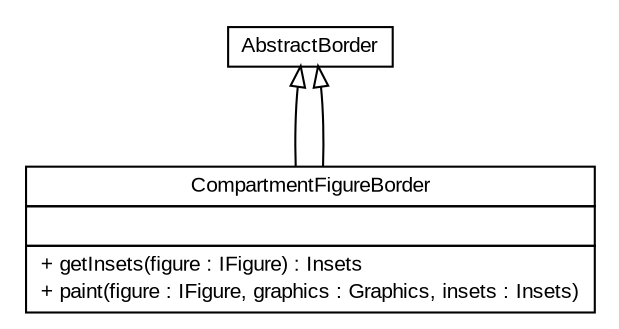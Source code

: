 #!/usr/local/bin/dot
#
# Class diagram 
# Generated by UMLGraph version 5.2 (http://www.umlgraph.org/)
#

digraph G {
	edge [fontname="arial",fontsize=10,labelfontname="arial",labelfontsize=10];
	node [fontname="arial",fontsize=10,shape=plaintext];
	nodesep=0.25;
	ranksep=0.5;
	// view.CompartmentFigure.CompartmentFigureBorder
	c1913 [label=<<table title="view.CompartmentFigure.CompartmentFigureBorder" border="0" cellborder="1" cellspacing="0" cellpadding="2" port="p" href="./CompartmentFigure.CompartmentFigureBorder.html">
		<tr><td><table border="0" cellspacing="0" cellpadding="1">
<tr><td align="center" balign="center"> CompartmentFigureBorder </td></tr>
		</table></td></tr>
		<tr><td><table border="0" cellspacing="0" cellpadding="1">
<tr><td align="left" balign="left">  </td></tr>
		</table></td></tr>
		<tr><td><table border="0" cellspacing="0" cellpadding="1">
<tr><td align="left" balign="left"> + getInsets(figure : IFigure) : Insets </td></tr>
<tr><td align="left" balign="left"> + paint(figure : IFigure, graphics : Graphics, insets : Insets) </td></tr>
		</table></td></tr>
		</table>>, fontname="arial", fontcolor="black", fontsize=10.0];
	//view.CompartmentFigure.CompartmentFigureBorder extends AbstractBorder
	c1923:p -> c1913:p [dir=back,arrowtail=empty];
	//view.CompartmentFigure.CompartmentFigureBorder extends AbstractBorder
	c1923:p -> c1913:p [dir=back,arrowtail=empty];
	// AbstractBorder
	c1923[label=<<table title="AbstractBorder" border="0" cellborder="1" cellspacing="0" cellpadding="2" port="p" href="http://java.sun.com/j2se/1.4.2/docs/api//AbstractBorder.html">
		<tr><td><table border="0" cellspacing="0" cellpadding="1">
<tr><td align="center" balign="center"> AbstractBorder </td></tr>
		</table></td></tr>
		</table>>, fontname="arial", fontcolor="black", fontsize=10.0];
}


